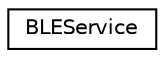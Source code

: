 digraph "Graphical Class Hierarchy"
{
  edge [fontname="Helvetica",fontsize="10",labelfontname="Helvetica",labelfontsize="10"];
  node [fontname="Helvetica",fontsize="10",shape=record];
  rankdir="LR";
  Node0 [label="BLEService",height=0.2,width=0.4,color="black", fillcolor="white", style="filled",URL="$class_b_l_e_service.html",tooltip="The model of a BLE service. "];
}

